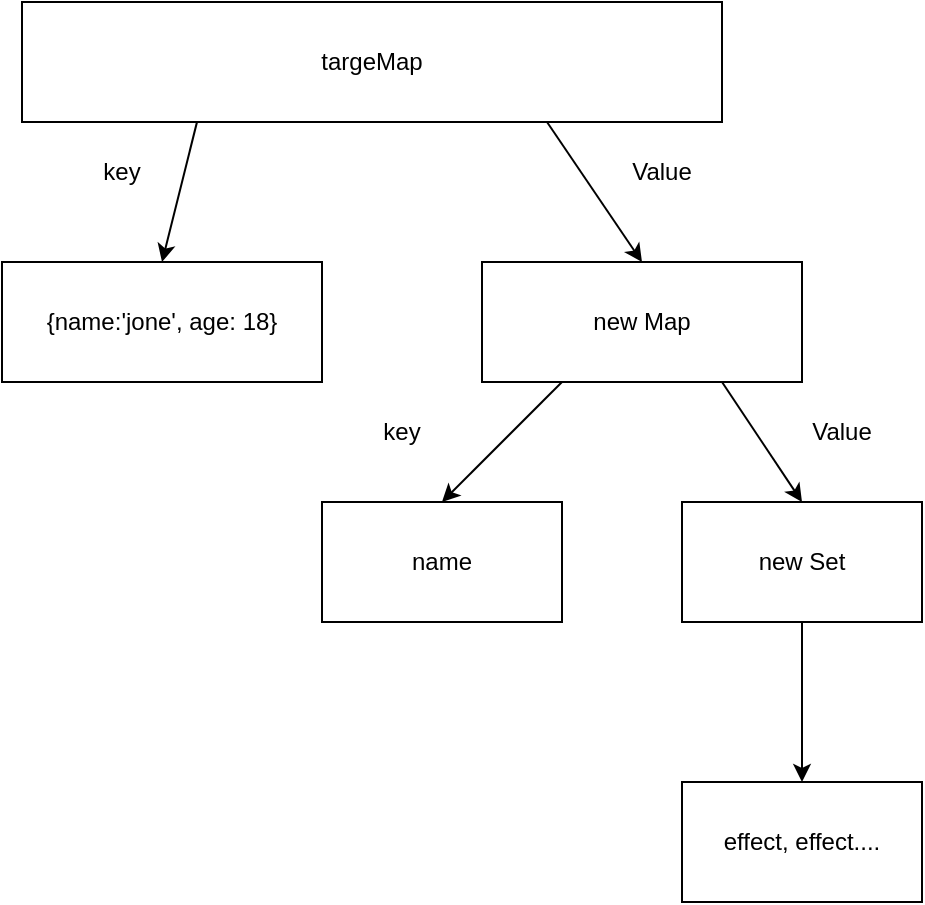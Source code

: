 <mxfile>
    <diagram id="X4zLzV_TPQdk-9dyn4D7" name="第 1 页">
        <mxGraphModel dx="750" dy="622" grid="1" gridSize="10" guides="1" tooltips="1" connect="1" arrows="1" fold="1" page="1" pageScale="1" pageWidth="827" pageHeight="1169" background="none" math="0" shadow="0">
            <root>
                <mxCell id="0"/>
                <mxCell id="1" parent="0"/>
                <mxCell id="11" style="edgeStyle=none;html=1;exitX=0.25;exitY=1;exitDx=0;exitDy=0;entryX=0.5;entryY=0;entryDx=0;entryDy=0;" edge="1" parent="1" source="2" target="3">
                    <mxGeometry relative="1" as="geometry"/>
                </mxCell>
                <mxCell id="12" style="edgeStyle=none;html=1;exitX=0.75;exitY=1;exitDx=0;exitDy=0;entryX=0.5;entryY=0;entryDx=0;entryDy=0;" edge="1" parent="1" source="2" target="4">
                    <mxGeometry relative="1" as="geometry"/>
                </mxCell>
                <mxCell id="2" value="targeMap" style="rounded=0;whiteSpace=wrap;html=1;" vertex="1" parent="1">
                    <mxGeometry x="220" y="40" width="350" height="60" as="geometry"/>
                </mxCell>
                <mxCell id="3" value="{name:'jone', age: 18}" style="rounded=0;whiteSpace=wrap;html=1;" vertex="1" parent="1">
                    <mxGeometry x="210" y="170" width="160" height="60" as="geometry"/>
                </mxCell>
                <mxCell id="13" style="edgeStyle=none;html=1;exitX=0.25;exitY=1;exitDx=0;exitDy=0;entryX=0.5;entryY=0;entryDx=0;entryDy=0;" edge="1" parent="1" source="4" target="5">
                    <mxGeometry relative="1" as="geometry"/>
                </mxCell>
                <mxCell id="14" style="edgeStyle=none;html=1;exitX=0.75;exitY=1;exitDx=0;exitDy=0;entryX=0.5;entryY=0;entryDx=0;entryDy=0;" edge="1" parent="1" source="4" target="6">
                    <mxGeometry relative="1" as="geometry"/>
                </mxCell>
                <mxCell id="4" value="new Map" style="rounded=0;whiteSpace=wrap;html=1;" vertex="1" parent="1">
                    <mxGeometry x="450" y="170" width="160" height="60" as="geometry"/>
                </mxCell>
                <mxCell id="5" value="name" style="rounded=0;whiteSpace=wrap;html=1;" vertex="1" parent="1">
                    <mxGeometry x="370" y="290" width="120" height="60" as="geometry"/>
                </mxCell>
                <mxCell id="15" style="edgeStyle=none;html=1;exitX=0.5;exitY=1;exitDx=0;exitDy=0;entryX=0.5;entryY=0;entryDx=0;entryDy=0;" edge="1" parent="1" source="6" target="7">
                    <mxGeometry relative="1" as="geometry"/>
                </mxCell>
                <mxCell id="6" value="new Set" style="rounded=0;whiteSpace=wrap;html=1;" vertex="1" parent="1">
                    <mxGeometry x="550" y="290" width="120" height="60" as="geometry"/>
                </mxCell>
                <mxCell id="7" value="effect, effect...." style="rounded=0;whiteSpace=wrap;html=1;" vertex="1" parent="1">
                    <mxGeometry x="550" y="430" width="120" height="60" as="geometry"/>
                </mxCell>
                <mxCell id="16" value="key" style="text;html=1;strokeColor=none;fillColor=none;align=center;verticalAlign=middle;whiteSpace=wrap;rounded=0;" vertex="1" parent="1">
                    <mxGeometry x="240" y="110" width="60" height="30" as="geometry"/>
                </mxCell>
                <mxCell id="18" value="Value&lt;span style=&quot;color: rgba(0, 0, 0, 0); font-family: monospace; font-size: 0px; text-align: start;&quot;&gt;%3CmxGraphModel%3E%3Croot%3E%3CmxCell%20id%3D%220%22%2F%3E%3CmxCell%20id%3D%221%22%20parent%3D%220%22%2F%3E%3CmxCell%20id%3D%222%22%20value%3D%22new%20Map%22%20style%3D%22rounded%3D0%3BwhiteSpace%3Dwrap%3Bhtml%3D1%3B%22%20vertex%3D%221%22%20parent%3D%221%22%3E%3CmxGeometry%20x%3D%22450%22%20y%3D%22170%22%20width%3D%22120%22%20height%3D%2260%22%20as%3D%22geometry%22%2F%3E%3C%2FmxCell%3E%3C%2Froot%3E%3C%2FmxGraphModel%3E&lt;/span&gt;" style="text;html=1;strokeColor=none;fillColor=none;align=center;verticalAlign=middle;whiteSpace=wrap;rounded=0;" vertex="1" parent="1">
                    <mxGeometry x="510" y="110" width="60" height="30" as="geometry"/>
                </mxCell>
                <mxCell id="20" value="Value&lt;span style=&quot;color: rgba(0, 0, 0, 0); font-family: monospace; font-size: 0px; text-align: start;&quot;&gt;%3CmxGraphModel%3E%3Croot%3E%3CmxCell%20id%3D%220%22%2F%3E%3CmxCell%20id%3D%221%22%20parent%3D%220%22%2F%3E%3CmxCell%20id%3D%222%22%20value%3D%22new%20Map%22%20style%3D%22rounded%3D0%3BwhiteSpace%3Dwrap%3Bhtml%3D1%3B%22%20vertex%3D%221%22%20parent%3D%221%22%3E%3CmxGeometry%20x%3D%22450%22%20y%3D%22170%22%20width%3D%22120%22%20height%3D%2260%22%20as%3D%22geometry%22%2F%3E%3C%2FmxCell%3E%3C%2Froot%3E%3C%2FmxGraphModel%3E&lt;/span&gt;" style="text;html=1;strokeColor=none;fillColor=none;align=center;verticalAlign=middle;whiteSpace=wrap;rounded=0;" vertex="1" parent="1">
                    <mxGeometry x="600" y="240" width="60" height="30" as="geometry"/>
                </mxCell>
                <mxCell id="21" value="key" style="text;html=1;fillColor=none;align=center;verticalAlign=middle;whiteSpace=wrap;rounded=0;" vertex="1" parent="1">
                    <mxGeometry x="380" y="240" width="60" height="30" as="geometry"/>
                </mxCell>
            </root>
        </mxGraphModel>
    </diagram>
</mxfile>